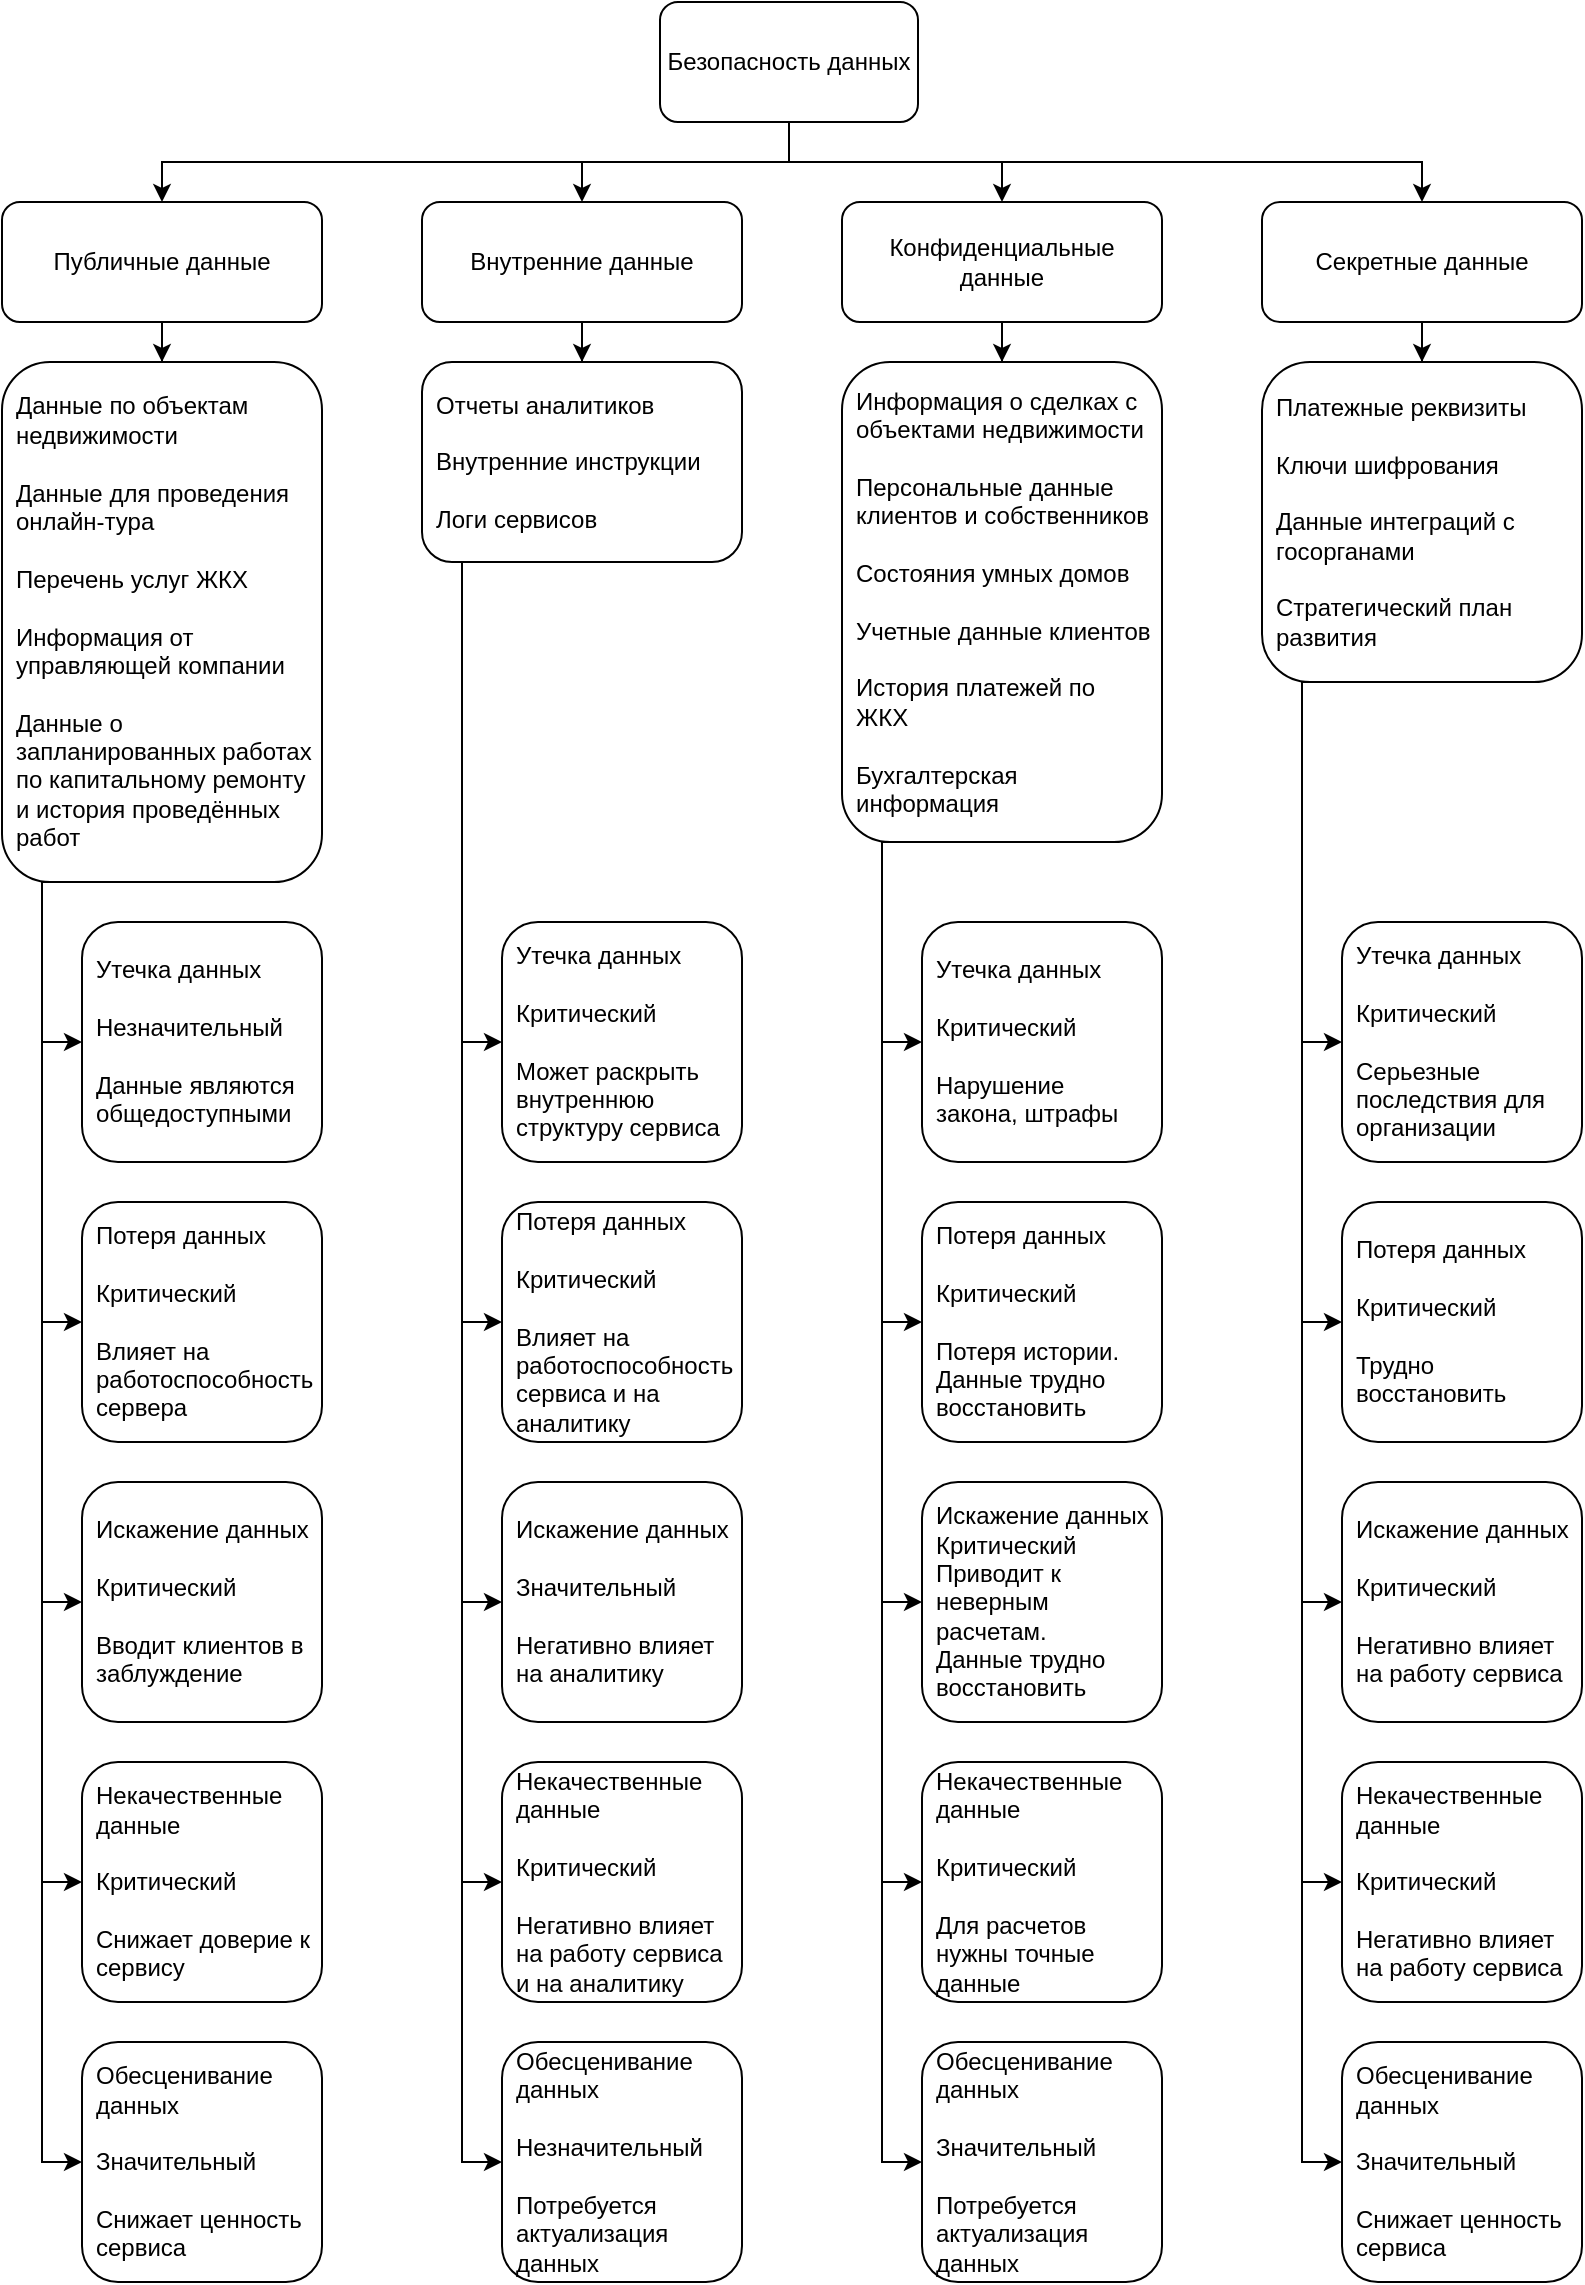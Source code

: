 <mxfile version="28.1.2">
  <diagram name="Page-1" id="7L0bSiruIaU6iZzofx1H">
    <mxGraphModel dx="1042" dy="622" grid="1" gridSize="10" guides="1" tooltips="1" connect="1" arrows="1" fold="1" page="1" pageScale="1" pageWidth="827" pageHeight="1169" math="0" shadow="0">
      <root>
        <mxCell id="0" />
        <mxCell id="1" parent="0" />
        <mxCell id="dnRoiRuNfKowxxSrVHj6-6" style="edgeStyle=orthogonalEdgeStyle;rounded=0;orthogonalLoop=1;jettySize=auto;html=1;entryX=0.5;entryY=0;entryDx=0;entryDy=0;exitX=0.5;exitY=1;exitDx=0;exitDy=0;" parent="1" source="dnRoiRuNfKowxxSrVHj6-1" target="dnRoiRuNfKowxxSrVHj6-2" edge="1">
          <mxGeometry relative="1" as="geometry">
            <Array as="points">
              <mxPoint x="414" y="100" />
              <mxPoint x="100" y="100" />
            </Array>
          </mxGeometry>
        </mxCell>
        <mxCell id="dnRoiRuNfKowxxSrVHj6-7" style="edgeStyle=orthogonalEdgeStyle;rounded=0;orthogonalLoop=1;jettySize=auto;html=1;exitX=0.5;exitY=1;exitDx=0;exitDy=0;entryX=0.5;entryY=0;entryDx=0;entryDy=0;" parent="1" source="dnRoiRuNfKowxxSrVHj6-1" target="dnRoiRuNfKowxxSrVHj6-5" edge="1">
          <mxGeometry relative="1" as="geometry">
            <Array as="points">
              <mxPoint x="414" y="100" />
              <mxPoint x="730" y="100" />
            </Array>
          </mxGeometry>
        </mxCell>
        <mxCell id="dnRoiRuNfKowxxSrVHj6-8" style="edgeStyle=orthogonalEdgeStyle;rounded=0;orthogonalLoop=1;jettySize=auto;html=1;entryX=0.5;entryY=0;entryDx=0;entryDy=0;exitX=0.5;exitY=1;exitDx=0;exitDy=0;" parent="1" source="dnRoiRuNfKowxxSrVHj6-1" target="dnRoiRuNfKowxxSrVHj6-3" edge="1">
          <mxGeometry relative="1" as="geometry" />
        </mxCell>
        <mxCell id="dnRoiRuNfKowxxSrVHj6-9" style="edgeStyle=orthogonalEdgeStyle;rounded=0;orthogonalLoop=1;jettySize=auto;html=1;entryX=0.5;entryY=0;entryDx=0;entryDy=0;exitX=0.5;exitY=1;exitDx=0;exitDy=0;" parent="1" source="dnRoiRuNfKowxxSrVHj6-1" target="dnRoiRuNfKowxxSrVHj6-4" edge="1">
          <mxGeometry relative="1" as="geometry" />
        </mxCell>
        <mxCell id="dnRoiRuNfKowxxSrVHj6-1" value="Безопасность данных" style="rounded=1;whiteSpace=wrap;html=1;" parent="1" vertex="1">
          <mxGeometry x="349" y="20" width="129" height="60" as="geometry" />
        </mxCell>
        <mxCell id="dnRoiRuNfKowxxSrVHj6-15" value="" style="edgeStyle=orthogonalEdgeStyle;rounded=0;orthogonalLoop=1;jettySize=auto;html=1;" parent="1" source="dnRoiRuNfKowxxSrVHj6-2" target="dnRoiRuNfKowxxSrVHj6-10" edge="1">
          <mxGeometry relative="1" as="geometry" />
        </mxCell>
        <mxCell id="dnRoiRuNfKowxxSrVHj6-2" value="Публичные данные" style="rounded=1;whiteSpace=wrap;html=1;" parent="1" vertex="1">
          <mxGeometry x="20" y="120" width="160" height="60" as="geometry" />
        </mxCell>
        <mxCell id="dnRoiRuNfKowxxSrVHj6-16" value="" style="edgeStyle=orthogonalEdgeStyle;rounded=0;orthogonalLoop=1;jettySize=auto;html=1;" parent="1" source="dnRoiRuNfKowxxSrVHj6-3" target="dnRoiRuNfKowxxSrVHj6-11" edge="1">
          <mxGeometry relative="1" as="geometry" />
        </mxCell>
        <mxCell id="dnRoiRuNfKowxxSrVHj6-3" value="Внутренние данные" style="rounded=1;whiteSpace=wrap;html=1;" parent="1" vertex="1">
          <mxGeometry x="230" y="120" width="160" height="60" as="geometry" />
        </mxCell>
        <mxCell id="dnRoiRuNfKowxxSrVHj6-17" value="" style="edgeStyle=orthogonalEdgeStyle;rounded=0;orthogonalLoop=1;jettySize=auto;html=1;" parent="1" source="dnRoiRuNfKowxxSrVHj6-4" target="dnRoiRuNfKowxxSrVHj6-12" edge="1">
          <mxGeometry relative="1" as="geometry" />
        </mxCell>
        <mxCell id="dnRoiRuNfKowxxSrVHj6-4" value="Конфиденциальные данные" style="rounded=1;whiteSpace=wrap;html=1;" parent="1" vertex="1">
          <mxGeometry x="440" y="120" width="160" height="60" as="geometry" />
        </mxCell>
        <mxCell id="dnRoiRuNfKowxxSrVHj6-18" value="" style="edgeStyle=orthogonalEdgeStyle;rounded=0;orthogonalLoop=1;jettySize=auto;html=1;" parent="1" source="dnRoiRuNfKowxxSrVHj6-5" target="dnRoiRuNfKowxxSrVHj6-14" edge="1">
          <mxGeometry relative="1" as="geometry" />
        </mxCell>
        <mxCell id="dnRoiRuNfKowxxSrVHj6-5" value="Секретные данные" style="rounded=1;whiteSpace=wrap;html=1;" parent="1" vertex="1">
          <mxGeometry x="650" y="120" width="160" height="60" as="geometry" />
        </mxCell>
        <mxCell id="KAB_5mdc_FpPZ4gM8qOR-6" style="edgeStyle=orthogonalEdgeStyle;rounded=0;orthogonalLoop=1;jettySize=auto;html=1;entryX=0;entryY=0.5;entryDx=0;entryDy=0;exitX=0.5;exitY=1;exitDx=0;exitDy=0;" parent="1" source="dnRoiRuNfKowxxSrVHj6-10" target="KAB_5mdc_FpPZ4gM8qOR-1" edge="1">
          <mxGeometry relative="1" as="geometry">
            <Array as="points">
              <mxPoint x="40" y="460" />
              <mxPoint x="40" y="540" />
            </Array>
          </mxGeometry>
        </mxCell>
        <mxCell id="KAB_5mdc_FpPZ4gM8qOR-7" style="edgeStyle=orthogonalEdgeStyle;rounded=0;orthogonalLoop=1;jettySize=auto;html=1;exitX=0.5;exitY=1;exitDx=0;exitDy=0;entryX=0;entryY=0.5;entryDx=0;entryDy=0;" parent="1" source="dnRoiRuNfKowxxSrVHj6-10" target="KAB_5mdc_FpPZ4gM8qOR-2" edge="1">
          <mxGeometry relative="1" as="geometry">
            <Array as="points">
              <mxPoint x="40" y="460" />
              <mxPoint x="40" y="680" />
            </Array>
          </mxGeometry>
        </mxCell>
        <mxCell id="KAB_5mdc_FpPZ4gM8qOR-8" style="edgeStyle=orthogonalEdgeStyle;rounded=0;orthogonalLoop=1;jettySize=auto;html=1;exitX=0.5;exitY=1;exitDx=0;exitDy=0;entryX=0;entryY=0.5;entryDx=0;entryDy=0;" parent="1" source="dnRoiRuNfKowxxSrVHj6-10" target="KAB_5mdc_FpPZ4gM8qOR-3" edge="1">
          <mxGeometry relative="1" as="geometry">
            <Array as="points">
              <mxPoint x="40" y="460" />
              <mxPoint x="40" y="820" />
            </Array>
          </mxGeometry>
        </mxCell>
        <mxCell id="KAB_5mdc_FpPZ4gM8qOR-9" style="edgeStyle=orthogonalEdgeStyle;rounded=0;orthogonalLoop=1;jettySize=auto;html=1;exitX=0.5;exitY=1;exitDx=0;exitDy=0;entryX=0;entryY=0.5;entryDx=0;entryDy=0;" parent="1" source="dnRoiRuNfKowxxSrVHj6-10" target="KAB_5mdc_FpPZ4gM8qOR-4" edge="1">
          <mxGeometry relative="1" as="geometry">
            <Array as="points">
              <mxPoint x="40" y="460" />
              <mxPoint x="40" y="960" />
            </Array>
          </mxGeometry>
        </mxCell>
        <mxCell id="KAB_5mdc_FpPZ4gM8qOR-10" style="edgeStyle=orthogonalEdgeStyle;rounded=0;orthogonalLoop=1;jettySize=auto;html=1;exitX=0.5;exitY=1;exitDx=0;exitDy=0;entryX=0;entryY=0.5;entryDx=0;entryDy=0;" parent="1" source="dnRoiRuNfKowxxSrVHj6-10" target="KAB_5mdc_FpPZ4gM8qOR-5" edge="1">
          <mxGeometry relative="1" as="geometry">
            <Array as="points">
              <mxPoint x="40" y="460" />
              <mxPoint x="40" y="1100" />
            </Array>
          </mxGeometry>
        </mxCell>
        <mxCell id="dnRoiRuNfKowxxSrVHj6-10" value="&lt;div style=&quot;&quot;&gt;Данные по объектам недвижимости&lt;/div&gt;&lt;div style=&quot;&quot;&gt;&lt;br&gt;&lt;/div&gt;&lt;div style=&quot;&quot;&gt;Данные для проведения онлайн-тура&lt;/div&gt;&lt;div style=&quot;&quot;&gt;&lt;br&gt;&lt;/div&gt;&lt;div style=&quot;&quot;&gt;Перечень услуг ЖКХ&amp;nbsp;&lt;/div&gt;&lt;div style=&quot;&quot;&gt;&lt;br&gt;&lt;/div&gt;&lt;div style=&quot;&quot;&gt;Информация от управляющей компании&lt;/div&gt;&lt;div style=&quot;&quot;&gt;&lt;br&gt;&lt;/div&gt;&lt;div style=&quot;&quot;&gt;Данные о запланированных работах по капитальному ремонту и история проведённых работ&lt;/div&gt;" style="rounded=1;whiteSpace=wrap;html=1;align=left;spacingLeft=5;spacingRight=5;" parent="1" vertex="1">
          <mxGeometry x="20" y="200" width="160" height="260" as="geometry" />
        </mxCell>
        <mxCell id="KAB_5mdc_FpPZ4gM8qOR-26" style="edgeStyle=orthogonalEdgeStyle;rounded=0;orthogonalLoop=1;jettySize=auto;html=1;entryX=0;entryY=0.5;entryDx=0;entryDy=0;exitX=0.5;exitY=1;exitDx=0;exitDy=0;" parent="1" source="dnRoiRuNfKowxxSrVHj6-11" target="KAB_5mdc_FpPZ4gM8qOR-15" edge="1">
          <mxGeometry relative="1" as="geometry">
            <Array as="points">
              <mxPoint x="250" y="300" />
              <mxPoint x="250" y="1100" />
            </Array>
          </mxGeometry>
        </mxCell>
        <mxCell id="KAB_5mdc_FpPZ4gM8qOR-27" style="edgeStyle=orthogonalEdgeStyle;rounded=0;orthogonalLoop=1;jettySize=auto;html=1;entryX=0;entryY=0.5;entryDx=0;entryDy=0;exitX=0.5;exitY=1;exitDx=0;exitDy=0;" parent="1" source="dnRoiRuNfKowxxSrVHj6-11" target="KAB_5mdc_FpPZ4gM8qOR-11" edge="1">
          <mxGeometry relative="1" as="geometry">
            <Array as="points">
              <mxPoint x="250" y="300" />
              <mxPoint x="250" y="540" />
            </Array>
          </mxGeometry>
        </mxCell>
        <mxCell id="KAB_5mdc_FpPZ4gM8qOR-28" style="edgeStyle=orthogonalEdgeStyle;rounded=0;orthogonalLoop=1;jettySize=auto;html=1;exitX=0.5;exitY=1;exitDx=0;exitDy=0;entryX=0;entryY=0.5;entryDx=0;entryDy=0;" parent="1" source="dnRoiRuNfKowxxSrVHj6-11" target="KAB_5mdc_FpPZ4gM8qOR-12" edge="1">
          <mxGeometry relative="1" as="geometry">
            <Array as="points">
              <mxPoint x="250" y="300" />
              <mxPoint x="250" y="680" />
            </Array>
          </mxGeometry>
        </mxCell>
        <mxCell id="KAB_5mdc_FpPZ4gM8qOR-29" style="edgeStyle=orthogonalEdgeStyle;rounded=0;orthogonalLoop=1;jettySize=auto;html=1;exitX=0.5;exitY=1;exitDx=0;exitDy=0;entryX=0;entryY=0.5;entryDx=0;entryDy=0;" parent="1" source="dnRoiRuNfKowxxSrVHj6-11" target="KAB_5mdc_FpPZ4gM8qOR-13" edge="1">
          <mxGeometry relative="1" as="geometry">
            <Array as="points">
              <mxPoint x="250" y="300" />
              <mxPoint x="250" y="820" />
            </Array>
          </mxGeometry>
        </mxCell>
        <mxCell id="KAB_5mdc_FpPZ4gM8qOR-30" style="edgeStyle=orthogonalEdgeStyle;rounded=0;orthogonalLoop=1;jettySize=auto;html=1;exitX=0.5;exitY=1;exitDx=0;exitDy=0;entryX=0;entryY=0.5;entryDx=0;entryDy=0;" parent="1" source="dnRoiRuNfKowxxSrVHj6-11" target="KAB_5mdc_FpPZ4gM8qOR-14" edge="1">
          <mxGeometry relative="1" as="geometry">
            <Array as="points">
              <mxPoint x="250" y="300" />
              <mxPoint x="250" y="960" />
            </Array>
          </mxGeometry>
        </mxCell>
        <mxCell id="dnRoiRuNfKowxxSrVHj6-11" value="&lt;div&gt;Отчеты аналитиков&lt;/div&gt;&lt;div&gt;&lt;br&gt;&lt;/div&gt;&lt;div&gt;Внутренние инструкции&lt;/div&gt;&lt;div&gt;&lt;br&gt;&lt;/div&gt;&lt;div&gt;Логи сервисов&lt;/div&gt;" style="rounded=1;whiteSpace=wrap;html=1;align=left;spacingLeft=5;spacingRight=5;" parent="1" vertex="1">
          <mxGeometry x="230" y="200" width="160" height="100" as="geometry" />
        </mxCell>
        <mxCell id="KAB_5mdc_FpPZ4gM8qOR-31" style="edgeStyle=orthogonalEdgeStyle;rounded=0;orthogonalLoop=1;jettySize=auto;html=1;exitX=0.5;exitY=1;exitDx=0;exitDy=0;entryX=0;entryY=0.5;entryDx=0;entryDy=0;" parent="1" source="dnRoiRuNfKowxxSrVHj6-12" target="KAB_5mdc_FpPZ4gM8qOR-20" edge="1">
          <mxGeometry relative="1" as="geometry">
            <Array as="points">
              <mxPoint x="460" y="440" />
              <mxPoint x="460" y="1100" />
            </Array>
          </mxGeometry>
        </mxCell>
        <mxCell id="KAB_5mdc_FpPZ4gM8qOR-32" style="edgeStyle=orthogonalEdgeStyle;rounded=0;orthogonalLoop=1;jettySize=auto;html=1;exitX=0.5;exitY=1;exitDx=0;exitDy=0;entryX=0;entryY=0.5;entryDx=0;entryDy=0;" parent="1" source="dnRoiRuNfKowxxSrVHj6-12" target="KAB_5mdc_FpPZ4gM8qOR-19" edge="1">
          <mxGeometry relative="1" as="geometry">
            <Array as="points">
              <mxPoint x="460" y="440" />
              <mxPoint x="460" y="960" />
            </Array>
          </mxGeometry>
        </mxCell>
        <mxCell id="KAB_5mdc_FpPZ4gM8qOR-33" style="edgeStyle=orthogonalEdgeStyle;rounded=0;orthogonalLoop=1;jettySize=auto;html=1;exitX=0.5;exitY=1;exitDx=0;exitDy=0;entryX=0;entryY=0.5;entryDx=0;entryDy=0;" parent="1" source="dnRoiRuNfKowxxSrVHj6-12" target="KAB_5mdc_FpPZ4gM8qOR-18" edge="1">
          <mxGeometry relative="1" as="geometry">
            <Array as="points">
              <mxPoint x="460" y="440" />
              <mxPoint x="460" y="820" />
            </Array>
          </mxGeometry>
        </mxCell>
        <mxCell id="KAB_5mdc_FpPZ4gM8qOR-34" style="edgeStyle=orthogonalEdgeStyle;rounded=0;orthogonalLoop=1;jettySize=auto;html=1;exitX=0.5;exitY=1;exitDx=0;exitDy=0;entryX=0;entryY=0.5;entryDx=0;entryDy=0;" parent="1" source="dnRoiRuNfKowxxSrVHj6-12" target="KAB_5mdc_FpPZ4gM8qOR-17" edge="1">
          <mxGeometry relative="1" as="geometry">
            <Array as="points">
              <mxPoint x="460" y="440" />
              <mxPoint x="460" y="680" />
            </Array>
          </mxGeometry>
        </mxCell>
        <mxCell id="KAB_5mdc_FpPZ4gM8qOR-35" style="edgeStyle=orthogonalEdgeStyle;rounded=0;orthogonalLoop=1;jettySize=auto;html=1;exitX=0.5;exitY=1;exitDx=0;exitDy=0;entryX=0;entryY=0.5;entryDx=0;entryDy=0;" parent="1" source="dnRoiRuNfKowxxSrVHj6-12" target="KAB_5mdc_FpPZ4gM8qOR-16" edge="1">
          <mxGeometry relative="1" as="geometry">
            <Array as="points">
              <mxPoint x="460" y="440" />
              <mxPoint x="460" y="540" />
            </Array>
          </mxGeometry>
        </mxCell>
        <mxCell id="dnRoiRuNfKowxxSrVHj6-12" value="&lt;div&gt;Информация о сделках с объектами недвижимости&lt;/div&gt;&lt;div&gt;&lt;br&gt;&lt;/div&gt;&lt;div&gt;Персональные данные клиентов и собственников&lt;/div&gt;&lt;div&gt;&lt;br&gt;&lt;/div&gt;&lt;div&gt;Состояния умных домов&lt;/div&gt;&lt;div&gt;&lt;br&gt;&lt;/div&gt;&lt;div&gt;Учетные данные клиентов&lt;/div&gt;&lt;div&gt;&lt;br&gt;&lt;/div&gt;&lt;div&gt;История платежей по ЖКХ&lt;/div&gt;&lt;div&gt;&lt;br&gt;&lt;/div&gt;&lt;div&gt;Бухгалтерская информация&lt;/div&gt;" style="rounded=1;whiteSpace=wrap;html=1;align=left;spacingLeft=5;spacingRight=5;" parent="1" vertex="1">
          <mxGeometry x="440" y="200" width="160" height="240" as="geometry" />
        </mxCell>
        <mxCell id="dnRoiRuNfKowxxSrVHj6-13" style="edgeStyle=orthogonalEdgeStyle;rounded=0;orthogonalLoop=1;jettySize=auto;html=1;exitX=0.5;exitY=1;exitDx=0;exitDy=0;" parent="1" source="dnRoiRuNfKowxxSrVHj6-12" target="dnRoiRuNfKowxxSrVHj6-12" edge="1">
          <mxGeometry relative="1" as="geometry" />
        </mxCell>
        <mxCell id="KAB_5mdc_FpPZ4gM8qOR-37" style="edgeStyle=orthogonalEdgeStyle;rounded=0;orthogonalLoop=1;jettySize=auto;html=1;exitX=0.5;exitY=1;exitDx=0;exitDy=0;entryX=0;entryY=0.5;entryDx=0;entryDy=0;" parent="1" source="dnRoiRuNfKowxxSrVHj6-14" target="KAB_5mdc_FpPZ4gM8qOR-25" edge="1">
          <mxGeometry relative="1" as="geometry">
            <Array as="points">
              <mxPoint x="670" y="360" />
              <mxPoint x="670" y="1100" />
            </Array>
          </mxGeometry>
        </mxCell>
        <mxCell id="KAB_5mdc_FpPZ4gM8qOR-38" style="edgeStyle=orthogonalEdgeStyle;rounded=0;orthogonalLoop=1;jettySize=auto;html=1;exitX=0.5;exitY=1;exitDx=0;exitDy=0;entryX=0;entryY=0.5;entryDx=0;entryDy=0;" parent="1" source="dnRoiRuNfKowxxSrVHj6-14" target="KAB_5mdc_FpPZ4gM8qOR-24" edge="1">
          <mxGeometry relative="1" as="geometry">
            <Array as="points">
              <mxPoint x="670" y="360" />
              <mxPoint x="670" y="960" />
            </Array>
          </mxGeometry>
        </mxCell>
        <mxCell id="KAB_5mdc_FpPZ4gM8qOR-39" style="edgeStyle=orthogonalEdgeStyle;rounded=0;orthogonalLoop=1;jettySize=auto;html=1;exitX=0.5;exitY=1;exitDx=0;exitDy=0;entryX=0;entryY=0.5;entryDx=0;entryDy=0;" parent="1" source="dnRoiRuNfKowxxSrVHj6-14" target="KAB_5mdc_FpPZ4gM8qOR-23" edge="1">
          <mxGeometry relative="1" as="geometry">
            <Array as="points">
              <mxPoint x="670" y="360" />
              <mxPoint x="670" y="820" />
            </Array>
          </mxGeometry>
        </mxCell>
        <mxCell id="KAB_5mdc_FpPZ4gM8qOR-40" style="edgeStyle=orthogonalEdgeStyle;rounded=0;orthogonalLoop=1;jettySize=auto;html=1;exitX=0.5;exitY=1;exitDx=0;exitDy=0;entryX=0;entryY=0.5;entryDx=0;entryDy=0;" parent="1" source="dnRoiRuNfKowxxSrVHj6-14" target="KAB_5mdc_FpPZ4gM8qOR-22" edge="1">
          <mxGeometry relative="1" as="geometry">
            <Array as="points">
              <mxPoint x="670" y="360" />
              <mxPoint x="670" y="680" />
            </Array>
          </mxGeometry>
        </mxCell>
        <mxCell id="KAB_5mdc_FpPZ4gM8qOR-41" style="edgeStyle=orthogonalEdgeStyle;rounded=0;orthogonalLoop=1;jettySize=auto;html=1;exitX=0.5;exitY=1;exitDx=0;exitDy=0;entryX=0;entryY=0.5;entryDx=0;entryDy=0;" parent="1" source="dnRoiRuNfKowxxSrVHj6-14" target="KAB_5mdc_FpPZ4gM8qOR-21" edge="1">
          <mxGeometry relative="1" as="geometry">
            <Array as="points">
              <mxPoint x="670" y="360" />
              <mxPoint x="670" y="540" />
            </Array>
          </mxGeometry>
        </mxCell>
        <mxCell id="dnRoiRuNfKowxxSrVHj6-14" value="&lt;div&gt;Платежные реквизиты&lt;/div&gt;&lt;div&gt;&lt;br&gt;&lt;/div&gt;&lt;div&gt;Ключи шифрования&lt;/div&gt;&lt;div&gt;&lt;br&gt;&lt;/div&gt;&lt;div&gt;Данные интеграций с госорганами&lt;/div&gt;&lt;div&gt;&lt;br&gt;&lt;/div&gt;&lt;div&gt;Стратегический план развития&lt;/div&gt;" style="rounded=1;whiteSpace=wrap;html=1;align=left;spacingLeft=5;spacingRight=5;" parent="1" vertex="1">
          <mxGeometry x="650" y="200" width="160" height="160" as="geometry" />
        </mxCell>
        <mxCell id="KAB_5mdc_FpPZ4gM8qOR-1" value="Утечка данных&lt;div&gt;&lt;br&gt;&lt;div&gt;Незначительный&lt;/div&gt;&lt;div&gt;&lt;br&gt;&lt;div&gt;Данные являются общедоступными&lt;/div&gt;&lt;/div&gt;&lt;/div&gt;" style="rounded=1;whiteSpace=wrap;html=1;align=left;spacingLeft=5;spacingRight=5;" parent="1" vertex="1">
          <mxGeometry x="60" y="480" width="120" height="120" as="geometry" />
        </mxCell>
        <mxCell id="KAB_5mdc_FpPZ4gM8qOR-2" value="Потеря данных&lt;div&gt;&lt;br&gt;&lt;div&gt;&lt;span style=&quot;background-color: transparent; color: light-dark(rgb(0, 0, 0), rgb(255, 255, 255));&quot;&gt;Критический&lt;/span&gt;&lt;/div&gt;&lt;div&gt;&lt;span style=&quot;background-color: transparent; color: light-dark(rgb(0, 0, 0), rgb(255, 255, 255));&quot;&gt;&lt;br&gt;&lt;/span&gt;&lt;/div&gt;&lt;div&gt;&lt;span style=&quot;background-color: transparent; color: light-dark(rgb(0, 0, 0), rgb(255, 255, 255));&quot;&gt;Влияет на работоспособность сервера&lt;/span&gt;&lt;/div&gt;&lt;/div&gt;" style="rounded=1;whiteSpace=wrap;html=1;align=left;spacingLeft=5;spacingRight=5;" parent="1" vertex="1">
          <mxGeometry x="60" y="620" width="120" height="120" as="geometry" />
        </mxCell>
        <mxCell id="KAB_5mdc_FpPZ4gM8qOR-3" value="Искажение данных&lt;div&gt;&lt;br&gt;&lt;div&gt;Критический&lt;/div&gt;&lt;div&gt;&lt;br&gt;&lt;/div&gt;&lt;div&gt;Вводит клиентов в заблуждение&lt;/div&gt;&lt;/div&gt;" style="rounded=1;whiteSpace=wrap;html=1;spacingLeft=5;spacingRight=5;align=left;" parent="1" vertex="1">
          <mxGeometry x="60" y="760" width="120" height="120" as="geometry" />
        </mxCell>
        <mxCell id="KAB_5mdc_FpPZ4gM8qOR-4" value="Некачественные данные&lt;div&gt;&lt;br&gt;&lt;div&gt;Критический&lt;/div&gt;&lt;div&gt;&lt;br&gt;&lt;/div&gt;&lt;div&gt;Снижает доверие к сервису&lt;/div&gt;&lt;/div&gt;" style="rounded=1;whiteSpace=wrap;html=1;spacingLeft=5;spacingRight=5;align=left;" parent="1" vertex="1">
          <mxGeometry x="60" y="900" width="120" height="120" as="geometry" />
        </mxCell>
        <mxCell id="KAB_5mdc_FpPZ4gM8qOR-5" value="Обесценивание данных&lt;div&gt;&lt;br&gt;&lt;div&gt;Значительный&lt;/div&gt;&lt;div&gt;&lt;br&gt;&lt;/div&gt;&lt;div&gt;Снижает ценность сервиса&lt;/div&gt;&lt;/div&gt;" style="rounded=1;whiteSpace=wrap;html=1;spacingLeft=5;spacingRight=5;align=left;" parent="1" vertex="1">
          <mxGeometry x="60" y="1040" width="120" height="120" as="geometry" />
        </mxCell>
        <mxCell id="KAB_5mdc_FpPZ4gM8qOR-11" value="Утечка данных&lt;div&gt;&lt;br&gt;&lt;div&gt;&lt;div&gt;Критический&lt;/div&gt;&lt;div&gt;&lt;br&gt;&lt;/div&gt;&lt;div&gt;Может раскрыть внутреннюю структуру сервиса&lt;/div&gt;&lt;/div&gt;&lt;/div&gt;" style="rounded=1;whiteSpace=wrap;html=1;align=left;spacingLeft=5;spacingRight=5;" parent="1" vertex="1">
          <mxGeometry x="270" y="480" width="120" height="120" as="geometry" />
        </mxCell>
        <mxCell id="KAB_5mdc_FpPZ4gM8qOR-12" value="Потеря данных&lt;div&gt;&lt;br&gt;&lt;div&gt;&lt;span style=&quot;background-color: transparent; color: light-dark(rgb(0, 0, 0), rgb(255, 255, 255));&quot;&gt;Критический&lt;/span&gt;&lt;/div&gt;&lt;div&gt;&lt;span style=&quot;background-color: transparent; color: light-dark(rgb(0, 0, 0), rgb(255, 255, 255));&quot;&gt;&lt;br&gt;&lt;/span&gt;&lt;/div&gt;&lt;div&gt;&lt;span style=&quot;background-color: transparent; color: light-dark(rgb(0, 0, 0), rgb(255, 255, 255));&quot;&gt;Влияет на работоспособность сервиса и на аналитику&lt;/span&gt;&lt;/div&gt;&lt;/div&gt;" style="rounded=1;whiteSpace=wrap;html=1;align=left;spacingLeft=5;spacingRight=5;" parent="1" vertex="1">
          <mxGeometry x="270" y="620" width="120" height="120" as="geometry" />
        </mxCell>
        <mxCell id="KAB_5mdc_FpPZ4gM8qOR-13" value="Искажение данных&lt;div&gt;&lt;br&gt;&lt;div&gt;Значительный&lt;/div&gt;&lt;div&gt;&lt;br&gt;&lt;/div&gt;&lt;div&gt;Негативно влияет на аналитику&lt;/div&gt;&lt;/div&gt;" style="rounded=1;whiteSpace=wrap;html=1;spacingLeft=5;spacingRight=5;align=left;" parent="1" vertex="1">
          <mxGeometry x="270" y="760" width="120" height="120" as="geometry" />
        </mxCell>
        <mxCell id="KAB_5mdc_FpPZ4gM8qOR-14" value="Некачественные данные&lt;div&gt;&lt;br&gt;&lt;div&gt;Критический&lt;/div&gt;&lt;div&gt;&lt;br&gt;&lt;/div&gt;&lt;div&gt;Негативно влияет на работу сервиса и на аналитику&lt;/div&gt;&lt;/div&gt;" style="rounded=1;whiteSpace=wrap;html=1;spacingLeft=5;spacingRight=5;align=left;" parent="1" vertex="1">
          <mxGeometry x="270" y="900" width="120" height="120" as="geometry" />
        </mxCell>
        <mxCell id="KAB_5mdc_FpPZ4gM8qOR-15" value="Обесценивание данных&lt;div&gt;&lt;br&gt;&lt;div&gt;Незначительный&lt;/div&gt;&lt;div&gt;&lt;br&gt;&lt;/div&gt;&lt;div&gt;Потребуется актуализация данных&lt;/div&gt;&lt;/div&gt;" style="rounded=1;whiteSpace=wrap;html=1;spacingLeft=5;spacingRight=5;align=left;" parent="1" vertex="1">
          <mxGeometry x="270" y="1040" width="120" height="120" as="geometry" />
        </mxCell>
        <mxCell id="KAB_5mdc_FpPZ4gM8qOR-16" value="Утечка данных&lt;div&gt;&lt;br&gt;&lt;div&gt;Критический&lt;/div&gt;&lt;div&gt;&lt;br&gt;&lt;div&gt;Нарушение закона, штрафы&lt;/div&gt;&lt;/div&gt;&lt;/div&gt;" style="rounded=1;whiteSpace=wrap;html=1;align=left;spacingLeft=5;spacingRight=5;" parent="1" vertex="1">
          <mxGeometry x="480" y="480" width="120" height="120" as="geometry" />
        </mxCell>
        <mxCell id="KAB_5mdc_FpPZ4gM8qOR-17" value="Потеря данных&lt;div&gt;&lt;br&gt;&lt;div&gt;Критический&lt;/div&gt;&lt;div&gt;&lt;br&gt;&lt;/div&gt;&lt;div&gt;Потеря истории. Данные трудно восстановить&lt;/div&gt;&lt;/div&gt;" style="rounded=1;whiteSpace=wrap;html=1;align=left;spacingLeft=5;spacingRight=5;" parent="1" vertex="1">
          <mxGeometry x="480" y="620" width="120" height="120" as="geometry" />
        </mxCell>
        <mxCell id="KAB_5mdc_FpPZ4gM8qOR-18" value="Искажение данных&lt;div&gt;Критический&lt;/div&gt;&lt;div&gt;Приводит к неверным расчетам.&lt;/div&gt;&lt;div&gt;Данные трудно восстановить&lt;/div&gt;" style="rounded=1;whiteSpace=wrap;html=1;spacingLeft=5;spacingRight=5;align=left;" parent="1" vertex="1">
          <mxGeometry x="480" y="760" width="120" height="120" as="geometry" />
        </mxCell>
        <mxCell id="KAB_5mdc_FpPZ4gM8qOR-19" value="Некачественные данные&lt;div&gt;&lt;br&gt;&lt;div&gt;Критический&lt;/div&gt;&lt;div&gt;&lt;br&gt;&lt;/div&gt;&lt;div&gt;Для расчетов нужны точные данные&lt;/div&gt;&lt;/div&gt;" style="rounded=1;whiteSpace=wrap;html=1;spacingLeft=5;spacingRight=5;align=left;" parent="1" vertex="1">
          <mxGeometry x="480" y="900" width="120" height="120" as="geometry" />
        </mxCell>
        <mxCell id="KAB_5mdc_FpPZ4gM8qOR-20" value="Обесценивание данных&lt;div&gt;&lt;br&gt;&lt;div&gt;Значительный&lt;/div&gt;&lt;div&gt;&lt;br&gt;&lt;/div&gt;&lt;div&gt;Потребуется актуализация данных&lt;/div&gt;&lt;/div&gt;" style="rounded=1;whiteSpace=wrap;html=1;spacingLeft=5;spacingRight=5;align=left;" parent="1" vertex="1">
          <mxGeometry x="480" y="1040" width="120" height="120" as="geometry" />
        </mxCell>
        <mxCell id="KAB_5mdc_FpPZ4gM8qOR-21" value="Утечка данных&lt;div&gt;&lt;br&gt;&lt;div&gt;&lt;div&gt;Критический&lt;/div&gt;&lt;div&gt;&lt;br&gt;&lt;/div&gt;&lt;div&gt;Серьезные последствия для организации&lt;/div&gt;&lt;/div&gt;&lt;/div&gt;" style="rounded=1;whiteSpace=wrap;html=1;align=left;spacingLeft=5;spacingRight=5;" parent="1" vertex="1">
          <mxGeometry x="690" y="480" width="120" height="120" as="geometry" />
        </mxCell>
        <mxCell id="KAB_5mdc_FpPZ4gM8qOR-22" value="Потеря данных&lt;div&gt;&lt;br&gt;&lt;div&gt;&lt;span style=&quot;background-color: transparent; color: light-dark(rgb(0, 0, 0), rgb(255, 255, 255));&quot;&gt;Критический&lt;/span&gt;&lt;/div&gt;&lt;div&gt;&lt;span style=&quot;background-color: transparent; color: light-dark(rgb(0, 0, 0), rgb(255, 255, 255));&quot;&gt;&lt;br&gt;&lt;/span&gt;&lt;/div&gt;&lt;div&gt;Трудно восстановить&lt;/div&gt;&lt;/div&gt;" style="rounded=1;whiteSpace=wrap;html=1;align=left;spacingLeft=5;spacingRight=5;" parent="1" vertex="1">
          <mxGeometry x="690" y="620" width="120" height="120" as="geometry" />
        </mxCell>
        <mxCell id="KAB_5mdc_FpPZ4gM8qOR-23" value="Искажение данных&lt;div&gt;&lt;br&gt;&lt;div&gt;Критический&lt;/div&gt;&lt;div&gt;&lt;br&gt;&lt;/div&gt;&lt;div&gt;Негативно влияет на работу сервиса&lt;/div&gt;&lt;/div&gt;" style="rounded=1;whiteSpace=wrap;html=1;spacingLeft=5;spacingRight=5;align=left;" parent="1" vertex="1">
          <mxGeometry x="690" y="760" width="120" height="120" as="geometry" />
        </mxCell>
        <mxCell id="KAB_5mdc_FpPZ4gM8qOR-24" value="Некачественные данные&lt;div&gt;&lt;br&gt;&lt;div&gt;Критический&lt;/div&gt;&lt;div&gt;&lt;br&gt;&lt;/div&gt;&lt;div&gt;Негативно влияет на работу сервиса&lt;/div&gt;&lt;/div&gt;" style="rounded=1;whiteSpace=wrap;html=1;spacingLeft=5;spacingRight=5;align=left;" parent="1" vertex="1">
          <mxGeometry x="690" y="900" width="120" height="120" as="geometry" />
        </mxCell>
        <mxCell id="KAB_5mdc_FpPZ4gM8qOR-25" value="Обесценивание данных&lt;div&gt;&lt;br&gt;&lt;div&gt;Значительный&lt;/div&gt;&lt;div&gt;&lt;br&gt;&lt;/div&gt;&lt;div&gt;Снижает ценность сервиса&lt;/div&gt;&lt;/div&gt;" style="rounded=1;whiteSpace=wrap;html=1;spacingLeft=5;spacingRight=5;align=left;" parent="1" vertex="1">
          <mxGeometry x="690" y="1040" width="120" height="120" as="geometry" />
        </mxCell>
      </root>
    </mxGraphModel>
  </diagram>
</mxfile>
